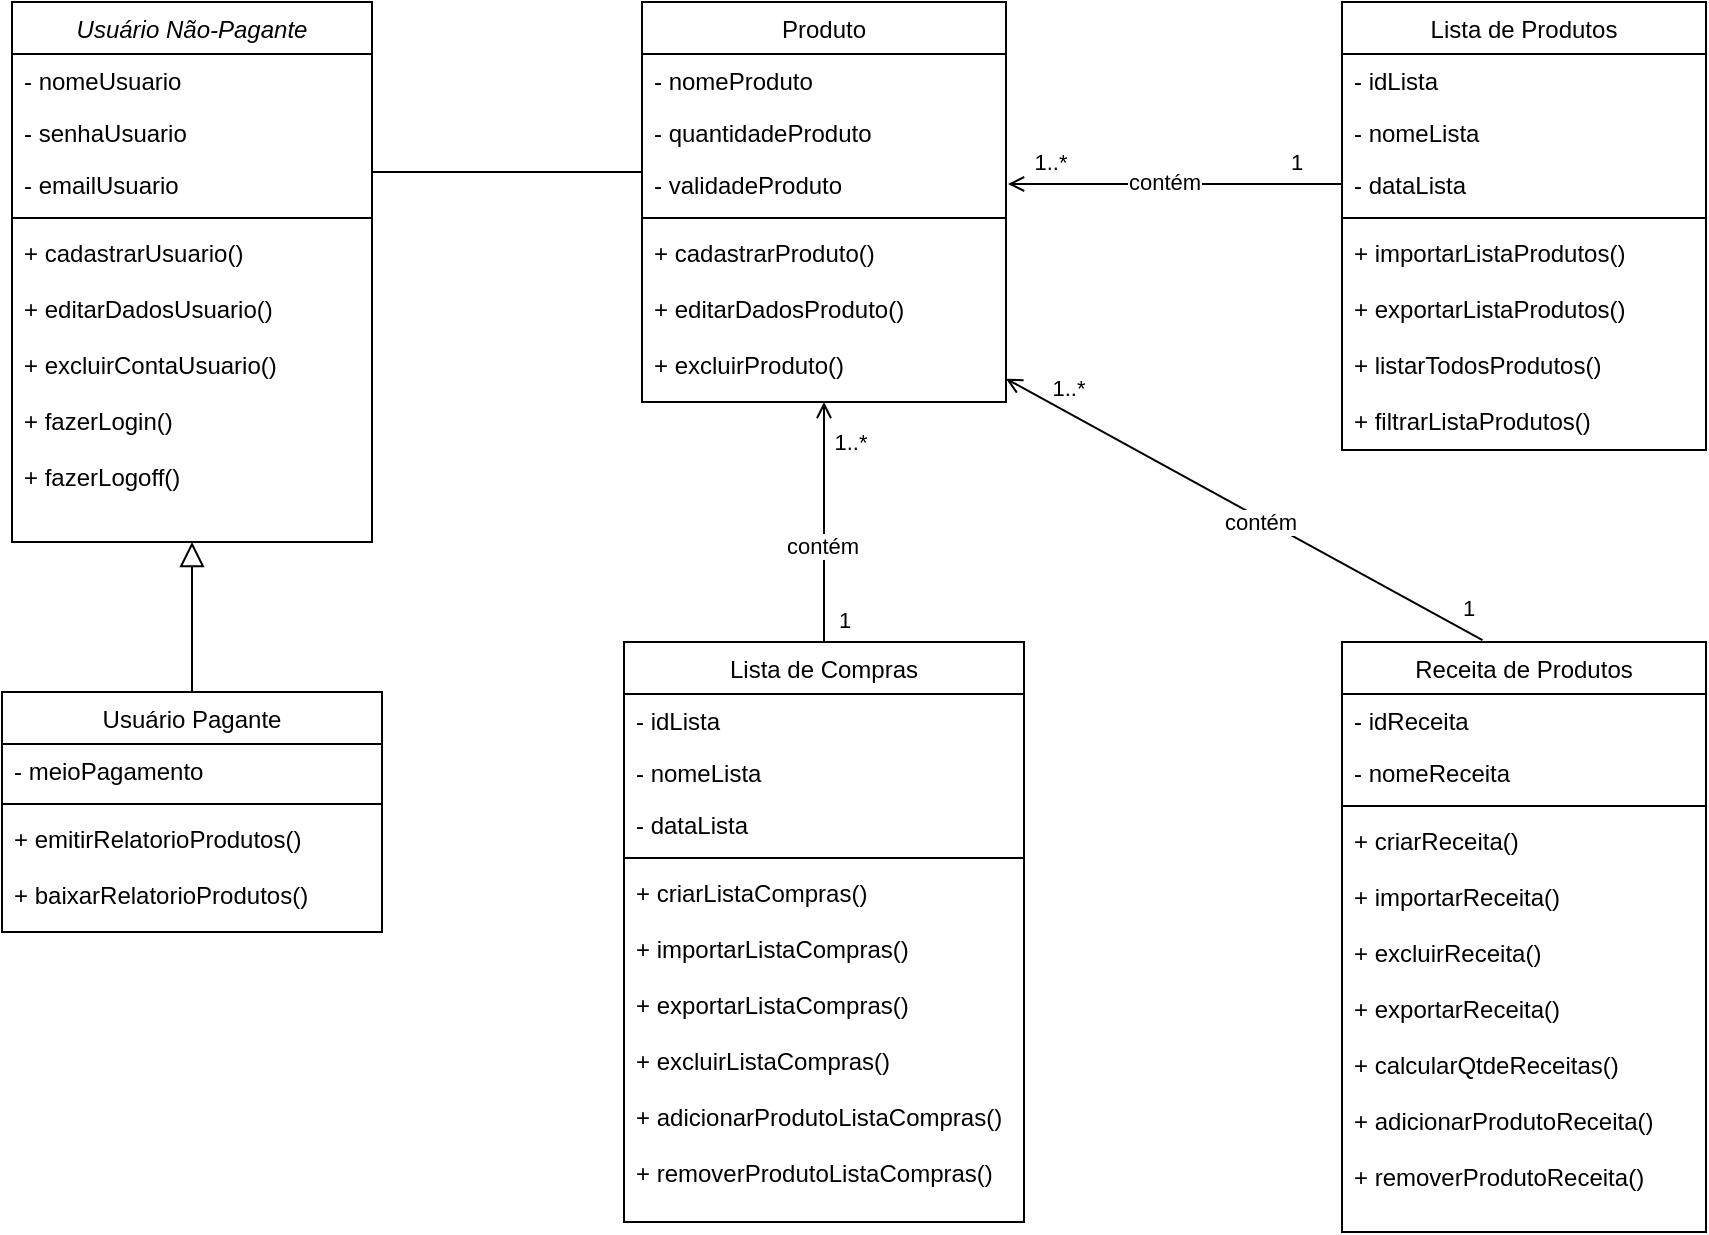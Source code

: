 <mxfile version="15.1.4" type="device"><diagram id="C5RBs43oDa-KdzZeNtuy" name="Page-1"><mxGraphModel dx="1422" dy="486" grid="1" gridSize="10" guides="1" tooltips="1" connect="1" arrows="1" fold="1" page="1" pageScale="1" pageWidth="827" pageHeight="1169" math="0" shadow="0"><root><mxCell id="WIyWlLk6GJQsqaUBKTNV-0"/><mxCell id="WIyWlLk6GJQsqaUBKTNV-1" parent="WIyWlLk6GJQsqaUBKTNV-0"/><mxCell id="zkfFHV4jXpPFQw0GAbJ--0" value="Usuário Não-Pagante" style="swimlane;fontStyle=2;align=center;verticalAlign=top;childLayout=stackLayout;horizontal=1;startSize=26;horizontalStack=0;resizeParent=1;resizeLast=0;collapsible=1;marginBottom=0;rounded=0;shadow=0;strokeWidth=1;" parent="WIyWlLk6GJQsqaUBKTNV-1" vertex="1"><mxGeometry x="215" y="120" width="180" height="270" as="geometry"><mxRectangle x="230" y="140" width="160" height="26" as="alternateBounds"/></mxGeometry></mxCell><mxCell id="zkfFHV4jXpPFQw0GAbJ--1" value="- nomeUsuario" style="text;align=left;verticalAlign=top;spacingLeft=4;spacingRight=4;overflow=hidden;rotatable=0;points=[[0,0.5],[1,0.5]];portConstraint=eastwest;" parent="zkfFHV4jXpPFQw0GAbJ--0" vertex="1"><mxGeometry y="26" width="180" height="26" as="geometry"/></mxCell><mxCell id="zkfFHV4jXpPFQw0GAbJ--2" value="- senhaUsuario" style="text;align=left;verticalAlign=top;spacingLeft=4;spacingRight=4;overflow=hidden;rotatable=0;points=[[0,0.5],[1,0.5]];portConstraint=eastwest;rounded=0;shadow=0;html=0;" parent="zkfFHV4jXpPFQw0GAbJ--0" vertex="1"><mxGeometry y="52" width="180" height="26" as="geometry"/></mxCell><mxCell id="zkfFHV4jXpPFQw0GAbJ--3" value="- emailUsuario" style="text;align=left;verticalAlign=top;spacingLeft=4;spacingRight=4;overflow=hidden;rotatable=0;points=[[0,0.5],[1,0.5]];portConstraint=eastwest;rounded=0;shadow=0;html=0;" parent="zkfFHV4jXpPFQw0GAbJ--0" vertex="1"><mxGeometry y="78" width="180" height="26" as="geometry"/></mxCell><mxCell id="zkfFHV4jXpPFQw0GAbJ--4" value="" style="line;html=1;strokeWidth=1;align=left;verticalAlign=middle;spacingTop=-1;spacingLeft=3;spacingRight=3;rotatable=0;labelPosition=right;points=[];portConstraint=eastwest;" parent="zkfFHV4jXpPFQw0GAbJ--0" vertex="1"><mxGeometry y="104" width="180" height="8" as="geometry"/></mxCell><mxCell id="zkfFHV4jXpPFQw0GAbJ--5" value="+ cadastrarUsuario()" style="text;align=left;verticalAlign=top;spacingLeft=4;spacingRight=4;overflow=hidden;rotatable=0;points=[[0,0.5],[1,0.5]];portConstraint=eastwest;" parent="zkfFHV4jXpPFQw0GAbJ--0" vertex="1"><mxGeometry y="112" width="180" height="28" as="geometry"/></mxCell><mxCell id="CxR1kpSSkg5xlFGkXgUF-3" value="+ editarDadosUsuario()" style="text;align=left;verticalAlign=top;spacingLeft=4;spacingRight=4;overflow=hidden;rotatable=0;points=[[0,0.5],[1,0.5]];portConstraint=eastwest;" vertex="1" parent="zkfFHV4jXpPFQw0GAbJ--0"><mxGeometry y="140" width="180" height="28" as="geometry"/></mxCell><mxCell id="CxR1kpSSkg5xlFGkXgUF-4" value="+ excluirContaUsuario()" style="text;align=left;verticalAlign=top;spacingLeft=4;spacingRight=4;overflow=hidden;rotatable=0;points=[[0,0.5],[1,0.5]];portConstraint=eastwest;" vertex="1" parent="zkfFHV4jXpPFQw0GAbJ--0"><mxGeometry y="168" width="180" height="28" as="geometry"/></mxCell><mxCell id="CxR1kpSSkg5xlFGkXgUF-1" value="+ fazerLogin()" style="text;align=left;verticalAlign=top;spacingLeft=4;spacingRight=4;overflow=hidden;rotatable=0;points=[[0,0.5],[1,0.5]];portConstraint=eastwest;" vertex="1" parent="zkfFHV4jXpPFQw0GAbJ--0"><mxGeometry y="196" width="180" height="28" as="geometry"/></mxCell><mxCell id="CxR1kpSSkg5xlFGkXgUF-2" value="+ fazerLogoff()" style="text;align=left;verticalAlign=top;spacingLeft=4;spacingRight=4;overflow=hidden;rotatable=0;points=[[0,0.5],[1,0.5]];portConstraint=eastwest;" vertex="1" parent="zkfFHV4jXpPFQw0GAbJ--0"><mxGeometry y="224" width="180" height="28" as="geometry"/></mxCell><mxCell id="zkfFHV4jXpPFQw0GAbJ--6" value="Usuário Pagante" style="swimlane;fontStyle=0;align=center;verticalAlign=top;childLayout=stackLayout;horizontal=1;startSize=26;horizontalStack=0;resizeParent=1;resizeLast=0;collapsible=1;marginBottom=0;rounded=0;shadow=0;strokeWidth=1;" parent="WIyWlLk6GJQsqaUBKTNV-1" vertex="1"><mxGeometry x="210" y="465" width="190" height="120" as="geometry"><mxRectangle x="130" y="380" width="160" height="26" as="alternateBounds"/></mxGeometry></mxCell><mxCell id="zkfFHV4jXpPFQw0GAbJ--7" value="- meioPagamento" style="text;align=left;verticalAlign=top;spacingLeft=4;spacingRight=4;overflow=hidden;rotatable=0;points=[[0,0.5],[1,0.5]];portConstraint=eastwest;" parent="zkfFHV4jXpPFQw0GAbJ--6" vertex="1"><mxGeometry y="26" width="190" height="26" as="geometry"/></mxCell><mxCell id="zkfFHV4jXpPFQw0GAbJ--9" value="" style="line;html=1;strokeWidth=1;align=left;verticalAlign=middle;spacingTop=-1;spacingLeft=3;spacingRight=3;rotatable=0;labelPosition=right;points=[];portConstraint=eastwest;" parent="zkfFHV4jXpPFQw0GAbJ--6" vertex="1"><mxGeometry y="52" width="190" height="8" as="geometry"/></mxCell><mxCell id="CxR1kpSSkg5xlFGkXgUF-56" value="+ emitirRelatorioProdutos()" style="text;align=left;verticalAlign=top;spacingLeft=4;spacingRight=4;overflow=hidden;rotatable=0;points=[[0,0.5],[1,0.5]];portConstraint=eastwest;" vertex="1" parent="zkfFHV4jXpPFQw0GAbJ--6"><mxGeometry y="60" width="190" height="28" as="geometry"/></mxCell><mxCell id="CxR1kpSSkg5xlFGkXgUF-57" value="+ baixarRelatorioProdutos()" style="text;align=left;verticalAlign=top;spacingLeft=4;spacingRight=4;overflow=hidden;rotatable=0;points=[[0,0.5],[1,0.5]];portConstraint=eastwest;" vertex="1" parent="zkfFHV4jXpPFQw0GAbJ--6"><mxGeometry y="88" width="190" height="28" as="geometry"/></mxCell><mxCell id="zkfFHV4jXpPFQw0GAbJ--12" value="" style="endArrow=block;endSize=10;endFill=0;shadow=0;strokeWidth=1;rounded=0;edgeStyle=elbowEdgeStyle;elbow=vertical;" parent="WIyWlLk6GJQsqaUBKTNV-1" source="zkfFHV4jXpPFQw0GAbJ--6" target="zkfFHV4jXpPFQw0GAbJ--0" edge="1"><mxGeometry width="160" relative="1" as="geometry"><mxPoint x="200" y="203" as="sourcePoint"/><mxPoint x="200" y="203" as="targetPoint"/></mxGeometry></mxCell><mxCell id="zkfFHV4jXpPFQw0GAbJ--17" value="Produto" style="swimlane;fontStyle=0;align=center;verticalAlign=top;childLayout=stackLayout;horizontal=1;startSize=26;horizontalStack=0;resizeParent=1;resizeLast=0;collapsible=1;marginBottom=0;rounded=0;shadow=0;strokeWidth=1;" parent="WIyWlLk6GJQsqaUBKTNV-1" vertex="1"><mxGeometry x="530" y="120" width="182" height="200" as="geometry"><mxRectangle x="550" y="140" width="160" height="26" as="alternateBounds"/></mxGeometry></mxCell><mxCell id="zkfFHV4jXpPFQw0GAbJ--18" value="- nomeProduto" style="text;align=left;verticalAlign=top;spacingLeft=4;spacingRight=4;overflow=hidden;rotatable=0;points=[[0,0.5],[1,0.5]];portConstraint=eastwest;" parent="zkfFHV4jXpPFQw0GAbJ--17" vertex="1"><mxGeometry y="26" width="182" height="26" as="geometry"/></mxCell><mxCell id="zkfFHV4jXpPFQw0GAbJ--20" value="- quantidadeProduto" style="text;align=left;verticalAlign=top;spacingLeft=4;spacingRight=4;overflow=hidden;rotatable=0;points=[[0,0.5],[1,0.5]];portConstraint=eastwest;rounded=0;shadow=0;html=0;" parent="zkfFHV4jXpPFQw0GAbJ--17" vertex="1"><mxGeometry y="52" width="182" height="26" as="geometry"/></mxCell><mxCell id="zkfFHV4jXpPFQw0GAbJ--22" value="- validadeProduto" style="text;align=left;verticalAlign=top;spacingLeft=4;spacingRight=4;overflow=hidden;rotatable=0;points=[[0,0.5],[1,0.5]];portConstraint=eastwest;rounded=0;shadow=0;html=0;" parent="zkfFHV4jXpPFQw0GAbJ--17" vertex="1"><mxGeometry y="78" width="182" height="26" as="geometry"/></mxCell><mxCell id="zkfFHV4jXpPFQw0GAbJ--23" value="" style="line;html=1;strokeWidth=1;align=left;verticalAlign=middle;spacingTop=-1;spacingLeft=3;spacingRight=3;rotatable=0;labelPosition=right;points=[];portConstraint=eastwest;" parent="zkfFHV4jXpPFQw0GAbJ--17" vertex="1"><mxGeometry y="104" width="182" height="8" as="geometry"/></mxCell><mxCell id="CxR1kpSSkg5xlFGkXgUF-5" value="+ cadastrarProduto()" style="text;align=left;verticalAlign=top;spacingLeft=4;spacingRight=4;overflow=hidden;rotatable=0;points=[[0,0.5],[1,0.5]];portConstraint=eastwest;" vertex="1" parent="zkfFHV4jXpPFQw0GAbJ--17"><mxGeometry y="112" width="182" height="28" as="geometry"/></mxCell><mxCell id="CxR1kpSSkg5xlFGkXgUF-6" value="+ editarDadosProduto()" style="text;align=left;verticalAlign=top;spacingLeft=4;spacingRight=4;overflow=hidden;rotatable=0;points=[[0,0.5],[1,0.5]];portConstraint=eastwest;" vertex="1" parent="zkfFHV4jXpPFQw0GAbJ--17"><mxGeometry y="140" width="182" height="28" as="geometry"/></mxCell><mxCell id="CxR1kpSSkg5xlFGkXgUF-7" value="+ excluirProduto()" style="text;align=left;verticalAlign=top;spacingLeft=4;spacingRight=4;overflow=hidden;rotatable=0;points=[[0,0.5],[1,0.5]];portConstraint=eastwest;" vertex="1" parent="zkfFHV4jXpPFQw0GAbJ--17"><mxGeometry y="168" width="182" height="28" as="geometry"/></mxCell><mxCell id="zkfFHV4jXpPFQw0GAbJ--26" value="" style="endArrow=none;shadow=0;strokeWidth=1;rounded=0;endFill=0;edgeStyle=elbowEdgeStyle;elbow=vertical;entryX=0.002;entryY=0.269;entryDx=0;entryDy=0;entryPerimeter=0;" parent="WIyWlLk6GJQsqaUBKTNV-1" source="zkfFHV4jXpPFQw0GAbJ--3" target="zkfFHV4jXpPFQw0GAbJ--22" edge="1"><mxGeometry x="0.5" y="41" relative="1" as="geometry"><mxPoint x="380" y="192" as="sourcePoint"/><mxPoint x="540" y="192" as="targetPoint"/><mxPoint x="-40" y="32" as="offset"/><Array as="points"><mxPoint x="440" y="205"/></Array></mxGeometry></mxCell><mxCell id="CxR1kpSSkg5xlFGkXgUF-60" value="Lista de Produtos" style="swimlane;fontStyle=0;align=center;verticalAlign=top;childLayout=stackLayout;horizontal=1;startSize=26;horizontalStack=0;resizeParent=1;resizeLast=0;collapsible=1;marginBottom=0;rounded=0;shadow=0;strokeWidth=1;" vertex="1" parent="WIyWlLk6GJQsqaUBKTNV-1"><mxGeometry x="880" y="120" width="182" height="224" as="geometry"><mxRectangle x="550" y="140" width="160" height="26" as="alternateBounds"/></mxGeometry></mxCell><mxCell id="CxR1kpSSkg5xlFGkXgUF-61" value="- idLista" style="text;align=left;verticalAlign=top;spacingLeft=4;spacingRight=4;overflow=hidden;rotatable=0;points=[[0,0.5],[1,0.5]];portConstraint=eastwest;" vertex="1" parent="CxR1kpSSkg5xlFGkXgUF-60"><mxGeometry y="26" width="182" height="26" as="geometry"/></mxCell><mxCell id="CxR1kpSSkg5xlFGkXgUF-62" value="- nomeLista" style="text;align=left;verticalAlign=top;spacingLeft=4;spacingRight=4;overflow=hidden;rotatable=0;points=[[0,0.5],[1,0.5]];portConstraint=eastwest;rounded=0;shadow=0;html=0;" vertex="1" parent="CxR1kpSSkg5xlFGkXgUF-60"><mxGeometry y="52" width="182" height="26" as="geometry"/></mxCell><mxCell id="CxR1kpSSkg5xlFGkXgUF-63" value="- dataLista" style="text;align=left;verticalAlign=top;spacingLeft=4;spacingRight=4;overflow=hidden;rotatable=0;points=[[0,0.5],[1,0.5]];portConstraint=eastwest;rounded=0;shadow=0;html=0;" vertex="1" parent="CxR1kpSSkg5xlFGkXgUF-60"><mxGeometry y="78" width="182" height="26" as="geometry"/></mxCell><mxCell id="CxR1kpSSkg5xlFGkXgUF-64" value="" style="line;html=1;strokeWidth=1;align=left;verticalAlign=middle;spacingTop=-1;spacingLeft=3;spacingRight=3;rotatable=0;labelPosition=right;points=[];portConstraint=eastwest;" vertex="1" parent="CxR1kpSSkg5xlFGkXgUF-60"><mxGeometry y="104" width="182" height="8" as="geometry"/></mxCell><mxCell id="CxR1kpSSkg5xlFGkXgUF-68" value="+ importarListaProdutos()" style="text;align=left;verticalAlign=top;spacingLeft=4;spacingRight=4;overflow=hidden;rotatable=0;points=[[0,0.5],[1,0.5]];portConstraint=eastwest;" vertex="1" parent="CxR1kpSSkg5xlFGkXgUF-60"><mxGeometry y="112" width="182" height="28" as="geometry"/></mxCell><mxCell id="CxR1kpSSkg5xlFGkXgUF-69" value="+ exportarListaProdutos()" style="text;align=left;verticalAlign=top;spacingLeft=4;spacingRight=4;overflow=hidden;rotatable=0;points=[[0,0.5],[1,0.5]];portConstraint=eastwest;" vertex="1" parent="CxR1kpSSkg5xlFGkXgUF-60"><mxGeometry y="140" width="182" height="28" as="geometry"/></mxCell><mxCell id="CxR1kpSSkg5xlFGkXgUF-58" value="+ listarTodosProdutos()" style="text;align=left;verticalAlign=top;spacingLeft=4;spacingRight=4;overflow=hidden;rotatable=0;points=[[0,0.5],[1,0.5]];portConstraint=eastwest;" vertex="1" parent="CxR1kpSSkg5xlFGkXgUF-60"><mxGeometry y="168" width="182" height="28" as="geometry"/></mxCell><mxCell id="CxR1kpSSkg5xlFGkXgUF-59" value="+ filtrarListaProdutos()" style="text;align=left;verticalAlign=top;spacingLeft=4;spacingRight=4;overflow=hidden;rotatable=0;points=[[0,0.5],[1,0.5]];portConstraint=eastwest;" vertex="1" parent="CxR1kpSSkg5xlFGkXgUF-60"><mxGeometry y="196" width="182" height="28" as="geometry"/></mxCell><mxCell id="CxR1kpSSkg5xlFGkXgUF-72" value="" style="endArrow=open;html=1;exitX=0;exitY=0.5;exitDx=0;exitDy=0;rounded=0;endFill=0;" edge="1" parent="WIyWlLk6GJQsqaUBKTNV-1" source="CxR1kpSSkg5xlFGkXgUF-63"><mxGeometry width="50" height="50" relative="1" as="geometry"><mxPoint x="570" y="270" as="sourcePoint"/><mxPoint x="713" y="211" as="targetPoint"/><Array as="points"/></mxGeometry></mxCell><mxCell id="CxR1kpSSkg5xlFGkXgUF-73" value="contém" style="edgeLabel;html=1;align=center;verticalAlign=middle;resizable=0;points=[];" vertex="1" connectable="0" parent="CxR1kpSSkg5xlFGkXgUF-72"><mxGeometry x="-0.368" y="1" relative="1" as="geometry"><mxPoint x="-36" y="-2" as="offset"/></mxGeometry></mxCell><mxCell id="CxR1kpSSkg5xlFGkXgUF-92" value="1" style="edgeLabel;html=1;align=center;verticalAlign=middle;resizable=0;points=[];" vertex="1" connectable="0" parent="CxR1kpSSkg5xlFGkXgUF-72"><mxGeometry x="-0.725" relative="1" as="geometry"><mxPoint y="-11" as="offset"/></mxGeometry></mxCell><mxCell id="CxR1kpSSkg5xlFGkXgUF-93" value="1..*" style="edgeLabel;html=1;align=center;verticalAlign=middle;resizable=0;points=[];" vertex="1" connectable="0" parent="CxR1kpSSkg5xlFGkXgUF-72"><mxGeometry x="0.752" y="1" relative="1" as="geometry"><mxPoint y="-12" as="offset"/></mxGeometry></mxCell><mxCell id="CxR1kpSSkg5xlFGkXgUF-74" value="Lista de Compras" style="swimlane;fontStyle=0;align=center;verticalAlign=top;childLayout=stackLayout;horizontal=1;startSize=26;horizontalStack=0;resizeParent=1;resizeLast=0;collapsible=1;marginBottom=0;rounded=0;shadow=0;strokeWidth=1;" vertex="1" parent="WIyWlLk6GJQsqaUBKTNV-1"><mxGeometry x="521" y="440" width="200" height="290" as="geometry"><mxRectangle x="550" y="140" width="160" height="26" as="alternateBounds"/></mxGeometry></mxCell><mxCell id="CxR1kpSSkg5xlFGkXgUF-75" value="- idLista" style="text;align=left;verticalAlign=top;spacingLeft=4;spacingRight=4;overflow=hidden;rotatable=0;points=[[0,0.5],[1,0.5]];portConstraint=eastwest;" vertex="1" parent="CxR1kpSSkg5xlFGkXgUF-74"><mxGeometry y="26" width="200" height="26" as="geometry"/></mxCell><mxCell id="CxR1kpSSkg5xlFGkXgUF-76" value="- nomeLista" style="text;align=left;verticalAlign=top;spacingLeft=4;spacingRight=4;overflow=hidden;rotatable=0;points=[[0,0.5],[1,0.5]];portConstraint=eastwest;rounded=0;shadow=0;html=0;" vertex="1" parent="CxR1kpSSkg5xlFGkXgUF-74"><mxGeometry y="52" width="200" height="26" as="geometry"/></mxCell><mxCell id="CxR1kpSSkg5xlFGkXgUF-77" value="- dataLista" style="text;align=left;verticalAlign=top;spacingLeft=4;spacingRight=4;overflow=hidden;rotatable=0;points=[[0,0.5],[1,0.5]];portConstraint=eastwest;rounded=0;shadow=0;html=0;" vertex="1" parent="CxR1kpSSkg5xlFGkXgUF-74"><mxGeometry y="78" width="200" height="26" as="geometry"/></mxCell><mxCell id="CxR1kpSSkg5xlFGkXgUF-78" value="" style="line;html=1;strokeWidth=1;align=left;verticalAlign=middle;spacingTop=-1;spacingLeft=3;spacingRight=3;rotatable=0;labelPosition=right;points=[];portConstraint=eastwest;" vertex="1" parent="CxR1kpSSkg5xlFGkXgUF-74"><mxGeometry y="104" width="200" height="8" as="geometry"/></mxCell><mxCell id="CxR1kpSSkg5xlFGkXgUF-10" value="+ criarListaCompras()" style="text;align=left;verticalAlign=top;spacingLeft=4;spacingRight=4;overflow=hidden;rotatable=0;points=[[0,0.5],[1,0.5]];portConstraint=eastwest;" vertex="1" parent="CxR1kpSSkg5xlFGkXgUF-74"><mxGeometry y="112" width="200" height="28" as="geometry"/></mxCell><mxCell id="CxR1kpSSkg5xlFGkXgUF-14" value="+ importarListaCompras()" style="text;align=left;verticalAlign=top;spacingLeft=4;spacingRight=4;overflow=hidden;rotatable=0;points=[[0,0.5],[1,0.5]];portConstraint=eastwest;" vertex="1" parent="CxR1kpSSkg5xlFGkXgUF-74"><mxGeometry y="140" width="200" height="28" as="geometry"/></mxCell><mxCell id="CxR1kpSSkg5xlFGkXgUF-15" value="+ exportarListaCompras()" style="text;align=left;verticalAlign=top;spacingLeft=4;spacingRight=4;overflow=hidden;rotatable=0;points=[[0,0.5],[1,0.5]];portConstraint=eastwest;" vertex="1" parent="CxR1kpSSkg5xlFGkXgUF-74"><mxGeometry y="168" width="200" height="28" as="geometry"/></mxCell><mxCell id="CxR1kpSSkg5xlFGkXgUF-11" value="+ excluirListaCompras()" style="text;align=left;verticalAlign=top;spacingLeft=4;spacingRight=4;overflow=hidden;rotatable=0;points=[[0,0.5],[1,0.5]];portConstraint=eastwest;" vertex="1" parent="CxR1kpSSkg5xlFGkXgUF-74"><mxGeometry y="196" width="200" height="28" as="geometry"/></mxCell><mxCell id="CxR1kpSSkg5xlFGkXgUF-12" value="+ adicionarProdutoListaCompras()" style="text;align=left;verticalAlign=top;spacingLeft=4;spacingRight=4;overflow=hidden;rotatable=0;points=[[0,0.5],[1,0.5]];portConstraint=eastwest;" vertex="1" parent="CxR1kpSSkg5xlFGkXgUF-74"><mxGeometry y="224" width="200" height="28" as="geometry"/></mxCell><mxCell id="CxR1kpSSkg5xlFGkXgUF-13" value="+ removerProdutoListaCompras()" style="text;align=left;verticalAlign=top;spacingLeft=4;spacingRight=4;overflow=hidden;rotatable=0;points=[[0,0.5],[1,0.5]];portConstraint=eastwest;" vertex="1" parent="CxR1kpSSkg5xlFGkXgUF-74"><mxGeometry y="252" width="200" height="28" as="geometry"/></mxCell><mxCell id="CxR1kpSSkg5xlFGkXgUF-81" value="" style="endArrow=open;html=1;rounded=0;entryX=0.5;entryY=1;entryDx=0;entryDy=0;exitX=0.5;exitY=0;exitDx=0;exitDy=0;endFill=0;" edge="1" parent="WIyWlLk6GJQsqaUBKTNV-1" source="CxR1kpSSkg5xlFGkXgUF-74" target="zkfFHV4jXpPFQw0GAbJ--17"><mxGeometry width="50" height="50" relative="1" as="geometry"><mxPoint x="635" y="412" as="sourcePoint"/><mxPoint x="570" y="380" as="targetPoint"/><Array as="points"/></mxGeometry></mxCell><mxCell id="CxR1kpSSkg5xlFGkXgUF-82" value="contém" style="edgeLabel;html=1;align=center;verticalAlign=middle;resizable=0;points=[];" vertex="1" connectable="0" parent="CxR1kpSSkg5xlFGkXgUF-81"><mxGeometry x="-0.368" y="1" relative="1" as="geometry"><mxPoint y="-10" as="offset"/></mxGeometry></mxCell><mxCell id="CxR1kpSSkg5xlFGkXgUF-83" value="Receita de Produtos" style="swimlane;fontStyle=0;align=center;verticalAlign=top;childLayout=stackLayout;horizontal=1;startSize=26;horizontalStack=0;resizeParent=1;resizeLast=0;collapsible=1;marginBottom=0;rounded=0;shadow=0;strokeWidth=1;" vertex="1" parent="WIyWlLk6GJQsqaUBKTNV-1"><mxGeometry x="880" y="440" width="182" height="295" as="geometry"><mxRectangle x="550" y="140" width="160" height="26" as="alternateBounds"/></mxGeometry></mxCell><mxCell id="CxR1kpSSkg5xlFGkXgUF-84" value="- idReceita" style="text;align=left;verticalAlign=top;spacingLeft=4;spacingRight=4;overflow=hidden;rotatable=0;points=[[0,0.5],[1,0.5]];portConstraint=eastwest;" vertex="1" parent="CxR1kpSSkg5xlFGkXgUF-83"><mxGeometry y="26" width="182" height="26" as="geometry"/></mxCell><mxCell id="CxR1kpSSkg5xlFGkXgUF-85" value="- nomeReceita" style="text;align=left;verticalAlign=top;spacingLeft=4;spacingRight=4;overflow=hidden;rotatable=0;points=[[0,0.5],[1,0.5]];portConstraint=eastwest;rounded=0;shadow=0;html=0;" vertex="1" parent="CxR1kpSSkg5xlFGkXgUF-83"><mxGeometry y="52" width="182" height="26" as="geometry"/></mxCell><mxCell id="CxR1kpSSkg5xlFGkXgUF-87" value="" style="line;html=1;strokeWidth=1;align=left;verticalAlign=middle;spacingTop=-1;spacingLeft=3;spacingRight=3;rotatable=0;labelPosition=right;points=[];portConstraint=eastwest;" vertex="1" parent="CxR1kpSSkg5xlFGkXgUF-83"><mxGeometry y="78" width="182" height="8" as="geometry"/></mxCell><mxCell id="CxR1kpSSkg5xlFGkXgUF-48" value="+ criarReceita()" style="text;align=left;verticalAlign=top;spacingLeft=4;spacingRight=4;overflow=hidden;rotatable=0;points=[[0,0.5],[1,0.5]];portConstraint=eastwest;" vertex="1" parent="CxR1kpSSkg5xlFGkXgUF-83"><mxGeometry y="86" width="182" height="28" as="geometry"/></mxCell><mxCell id="CxR1kpSSkg5xlFGkXgUF-52" value="+ importarReceita()" style="text;align=left;verticalAlign=top;spacingLeft=4;spacingRight=4;overflow=hidden;rotatable=0;points=[[0,0.5],[1,0.5]];portConstraint=eastwest;" vertex="1" parent="CxR1kpSSkg5xlFGkXgUF-83"><mxGeometry y="114" width="182" height="28" as="geometry"/></mxCell><mxCell id="CxR1kpSSkg5xlFGkXgUF-49" value="+ excluirReceita()" style="text;align=left;verticalAlign=top;spacingLeft=4;spacingRight=4;overflow=hidden;rotatable=0;points=[[0,0.5],[1,0.5]];portConstraint=eastwest;" vertex="1" parent="CxR1kpSSkg5xlFGkXgUF-83"><mxGeometry y="142" width="182" height="28" as="geometry"/></mxCell><mxCell id="CxR1kpSSkg5xlFGkXgUF-53" value="+ exportarReceita()" style="text;align=left;verticalAlign=top;spacingLeft=4;spacingRight=4;overflow=hidden;rotatable=0;points=[[0,0.5],[1,0.5]];portConstraint=eastwest;" vertex="1" parent="CxR1kpSSkg5xlFGkXgUF-83"><mxGeometry y="170" width="182" height="28" as="geometry"/></mxCell><mxCell id="CxR1kpSSkg5xlFGkXgUF-54" value="+ calcularQtdeReceitas()" style="text;align=left;verticalAlign=top;spacingLeft=4;spacingRight=4;overflow=hidden;rotatable=0;points=[[0,0.5],[1,0.5]];portConstraint=eastwest;" vertex="1" parent="CxR1kpSSkg5xlFGkXgUF-83"><mxGeometry y="198" width="182" height="28" as="geometry"/></mxCell><mxCell id="CxR1kpSSkg5xlFGkXgUF-50" value="+ adicionarProdutoReceita()" style="text;align=left;verticalAlign=top;spacingLeft=4;spacingRight=4;overflow=hidden;rotatable=0;points=[[0,0.5],[1,0.5]];portConstraint=eastwest;" vertex="1" parent="CxR1kpSSkg5xlFGkXgUF-83"><mxGeometry y="226" width="182" height="28" as="geometry"/></mxCell><mxCell id="CxR1kpSSkg5xlFGkXgUF-51" value="+ removerProdutoReceita()" style="text;align=left;verticalAlign=top;spacingLeft=4;spacingRight=4;overflow=hidden;rotatable=0;points=[[0,0.5],[1,0.5]];portConstraint=eastwest;" vertex="1" parent="CxR1kpSSkg5xlFGkXgUF-83"><mxGeometry y="254" width="182" height="28" as="geometry"/></mxCell><mxCell id="CxR1kpSSkg5xlFGkXgUF-90" value="" style="endArrow=open;html=1;exitX=0.386;exitY=-0.003;exitDx=0;exitDy=0;rounded=0;entryX=1.023;entryY=0.726;entryDx=0;entryDy=0;entryPerimeter=0;exitPerimeter=0;endFill=0;" edge="1" parent="WIyWlLk6GJQsqaUBKTNV-1" source="CxR1kpSSkg5xlFGkXgUF-83"><mxGeometry width="50" height="50" relative="1" as="geometry"><mxPoint x="921.31" y="395" as="sourcePoint"/><mxPoint x="711.996" y="308.328" as="targetPoint"/><Array as="points"/></mxGeometry></mxCell><mxCell id="CxR1kpSSkg5xlFGkXgUF-91" value="contém" style="edgeLabel;html=1;align=center;verticalAlign=middle;resizable=0;points=[];" vertex="1" connectable="0" parent="CxR1kpSSkg5xlFGkXgUF-90"><mxGeometry x="-0.368" y="1" relative="1" as="geometry"><mxPoint x="-36" y="-19" as="offset"/></mxGeometry></mxCell><mxCell id="CxR1kpSSkg5xlFGkXgUF-94" value="1..*" style="edgeLabel;html=1;align=center;verticalAlign=middle;resizable=0;points=[];" vertex="1" connectable="0" parent="WIyWlLk6GJQsqaUBKTNV-1"><mxGeometry x="750.003" y="210.0" as="geometry"><mxPoint x="-7" y="103" as="offset"/></mxGeometry></mxCell><mxCell id="CxR1kpSSkg5xlFGkXgUF-95" value="1..*" style="edgeLabel;html=1;align=center;verticalAlign=middle;resizable=0;points=[];" vertex="1" connectable="0" parent="WIyWlLk6GJQsqaUBKTNV-1"><mxGeometry x="770.003" y="220.0" as="geometry"><mxPoint x="-136" y="120" as="offset"/></mxGeometry></mxCell><mxCell id="CxR1kpSSkg5xlFGkXgUF-96" value="1" style="edgeLabel;html=1;align=center;verticalAlign=middle;resizable=0;points=[];" vertex="1" connectable="0" parent="WIyWlLk6GJQsqaUBKTNV-1"><mxGeometry x="899.997" y="255.0" as="geometry"><mxPoint x="43" y="168" as="offset"/></mxGeometry></mxCell><mxCell id="CxR1kpSSkg5xlFGkXgUF-97" value="1" style="edgeLabel;html=1;align=center;verticalAlign=middle;resizable=0;points=[];" vertex="1" connectable="0" parent="WIyWlLk6GJQsqaUBKTNV-1"><mxGeometry x="866.667" y="210.0" as="geometry"><mxPoint x="-236" y="219" as="offset"/></mxGeometry></mxCell></root></mxGraphModel></diagram></mxfile>